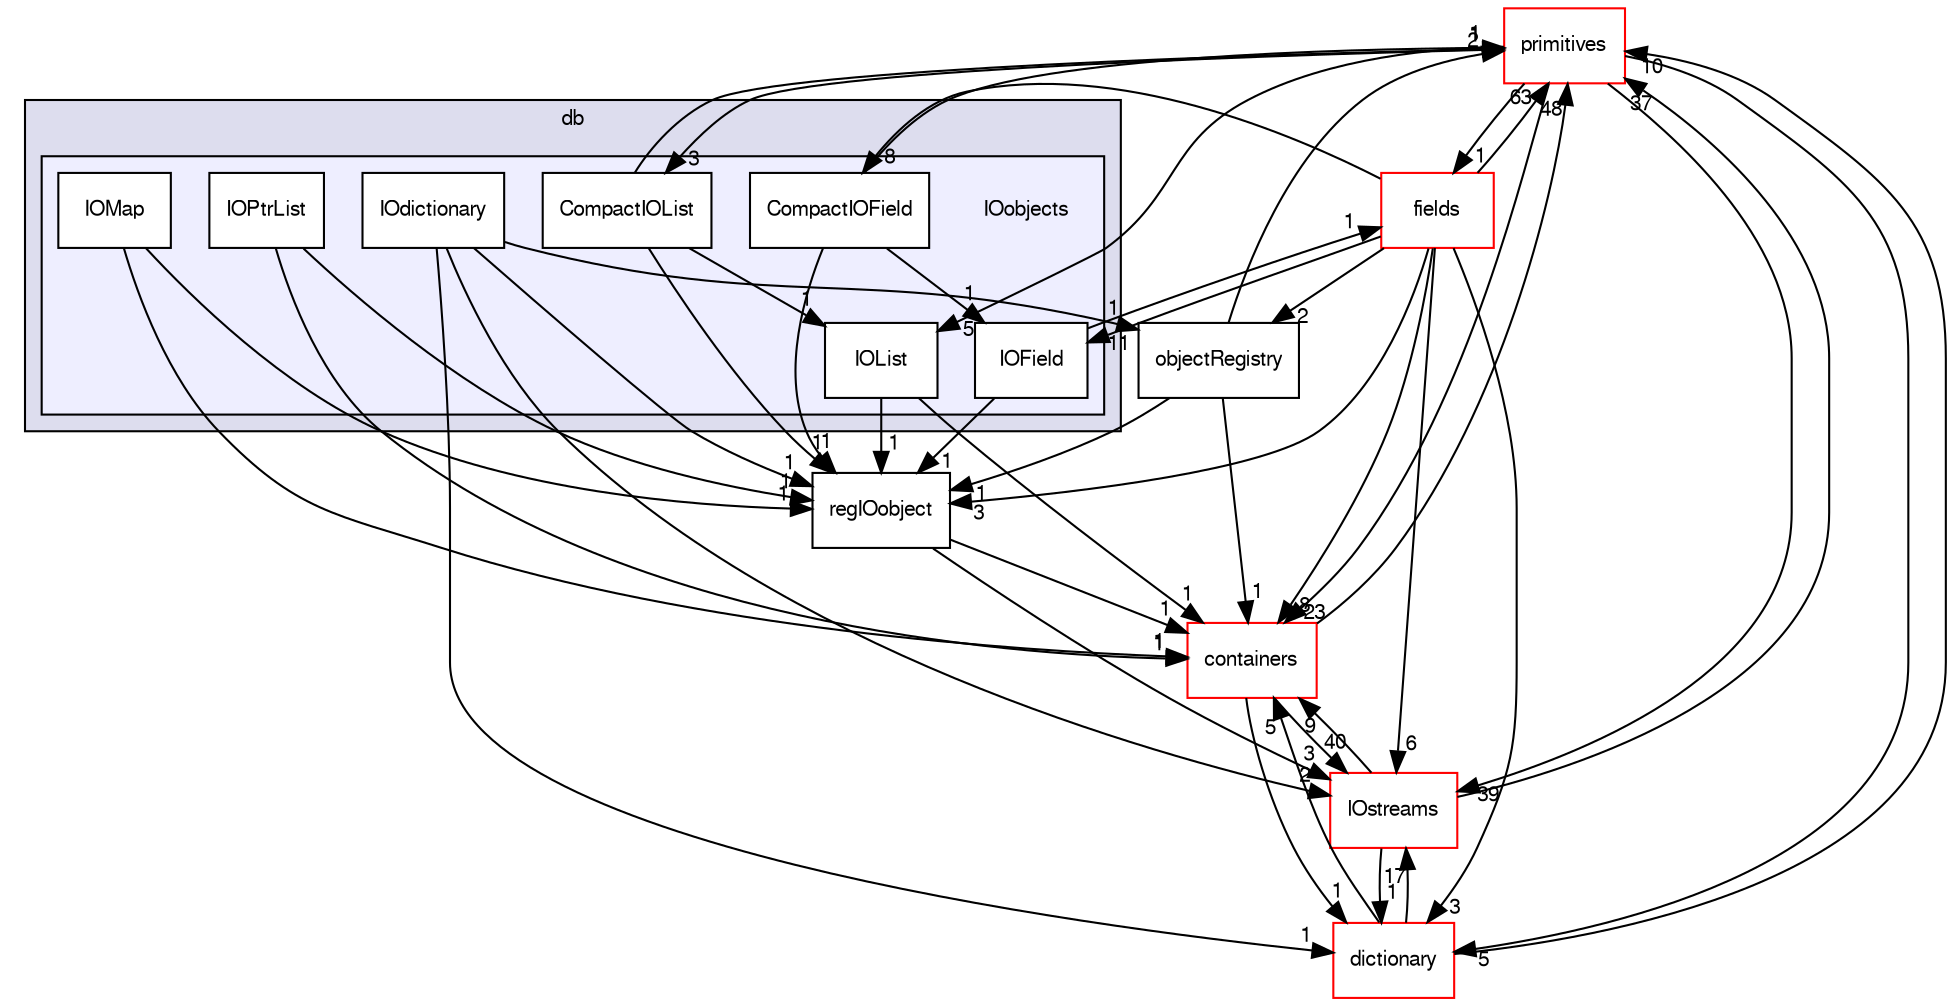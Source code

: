 digraph "src/OpenFOAM/db/IOobjects" {
  bgcolor=transparent;
  compound=true
  node [ fontsize="10", fontname="FreeSans"];
  edge [ labelfontsize="10", labelfontname="FreeSans"];
  subgraph clusterdir_63c634f7a7cfd679ac26c67fb30fc32f {
    graph [ bgcolor="#ddddee", pencolor="black", label="db" fontname="FreeSans", fontsize="10", URL="dir_63c634f7a7cfd679ac26c67fb30fc32f.html"]
  subgraph clusterdir_cc10b28373a5cdb85fcb1ececb22619b {
    graph [ bgcolor="#eeeeff", pencolor="black", label="" URL="dir_cc10b28373a5cdb85fcb1ececb22619b.html"];
    dir_cc10b28373a5cdb85fcb1ececb22619b [shape=plaintext label="IOobjects"];
    dir_d55909ec472a0de589fa7a6dcc7e08f2 [shape=box label="CompactIOField" color="black" fillcolor="white" style="filled" URL="dir_d55909ec472a0de589fa7a6dcc7e08f2.html"];
    dir_1d702999d331a0816d132cf7c03d4e91 [shape=box label="CompactIOList" color="black" fillcolor="white" style="filled" URL="dir_1d702999d331a0816d132cf7c03d4e91.html"];
    dir_f982924b1d0900701a6f45b84bbc48f3 [shape=box label="IOdictionary" color="black" fillcolor="white" style="filled" URL="dir_f982924b1d0900701a6f45b84bbc48f3.html"];
    dir_6bef123dcba19d51b5ac0db98f01cda0 [shape=box label="IOField" color="black" fillcolor="white" style="filled" URL="dir_6bef123dcba19d51b5ac0db98f01cda0.html"];
    dir_daccf7d61098506097eb5150a9464743 [shape=box label="IOList" color="black" fillcolor="white" style="filled" URL="dir_daccf7d61098506097eb5150a9464743.html"];
    dir_a0e907ae2e70c9b403aa2b76a52aaa39 [shape=box label="IOMap" color="black" fillcolor="white" style="filled" URL="dir_a0e907ae2e70c9b403aa2b76a52aaa39.html"];
    dir_0be42a88baa1913e21244519d674a75a [shape=box label="IOPtrList" color="black" fillcolor="white" style="filled" URL="dir_0be42a88baa1913e21244519d674a75a.html"];
  }
  }
  dir_962442b8f989d5529fab5e0f0e4ffb74 [shape=box label="fields" color="red" URL="dir_962442b8f989d5529fab5e0f0e4ffb74.html"];
  dir_19d0872053bde092be81d7fe3f56cbf7 [shape=box label="containers" color="red" URL="dir_19d0872053bde092be81d7fe3f56cbf7.html"];
  dir_466e4f5b4cc1582939ab4ceba36098d8 [shape=box label="IOstreams" color="red" URL="dir_466e4f5b4cc1582939ab4ceba36098d8.html"];
  dir_43e4f3d5f4ba74ef6e29186317ac2bae [shape=box label="dictionary" color="red" URL="dir_43e4f3d5f4ba74ef6e29186317ac2bae.html"];
  dir_f80fc3e4842cbab48cb780bc6e6d033e [shape=box label="objectRegistry" URL="dir_f80fc3e4842cbab48cb780bc6e6d033e.html"];
  dir_3e50f45338116b169052b428016851aa [shape=box label="primitives" color="red" URL="dir_3e50f45338116b169052b428016851aa.html"];
  dir_bb2890f68b7fdb7b322b02b8256df6db [shape=box label="regIOobject" URL="dir_bb2890f68b7fdb7b322b02b8256df6db.html"];
  dir_962442b8f989d5529fab5e0f0e4ffb74->dir_19d0872053bde092be81d7fe3f56cbf7 [headlabel="8", labeldistance=1.5 headhref="dir_001829_001711.html"];
  dir_962442b8f989d5529fab5e0f0e4ffb74->dir_466e4f5b4cc1582939ab4ceba36098d8 [headlabel="6", labeldistance=1.5 headhref="dir_001829_001798.html"];
  dir_962442b8f989d5529fab5e0f0e4ffb74->dir_43e4f3d5f4ba74ef6e29186317ac2bae [headlabel="3", labeldistance=1.5 headhref="dir_001829_001764.html"];
  dir_962442b8f989d5529fab5e0f0e4ffb74->dir_6bef123dcba19d51b5ac0db98f01cda0 [headlabel="11", labeldistance=1.5 headhref="dir_001829_001794.html"];
  dir_962442b8f989d5529fab5e0f0e4ffb74->dir_f80fc3e4842cbab48cb780bc6e6d033e [headlabel="2", labeldistance=1.5 headhref="dir_001829_001811.html"];
  dir_962442b8f989d5529fab5e0f0e4ffb74->dir_3e50f45338116b169052b428016851aa [headlabel="63", labeldistance=1.5 headhref="dir_001829_002129.html"];
  dir_962442b8f989d5529fab5e0f0e4ffb74->dir_bb2890f68b7fdb7b322b02b8256df6db [headlabel="3", labeldistance=1.5 headhref="dir_001829_001812.html"];
  dir_962442b8f989d5529fab5e0f0e4ffb74->dir_d55909ec472a0de589fa7a6dcc7e08f2 [headlabel="8", labeldistance=1.5 headhref="dir_001829_001791.html"];
  dir_19d0872053bde092be81d7fe3f56cbf7->dir_466e4f5b4cc1582939ab4ceba36098d8 [headlabel="40", labeldistance=1.5 headhref="dir_001711_001798.html"];
  dir_19d0872053bde092be81d7fe3f56cbf7->dir_43e4f3d5f4ba74ef6e29186317ac2bae [headlabel="1", labeldistance=1.5 headhref="dir_001711_001764.html"];
  dir_19d0872053bde092be81d7fe3f56cbf7->dir_3e50f45338116b169052b428016851aa [headlabel="48", labeldistance=1.5 headhref="dir_001711_002129.html"];
  dir_0be42a88baa1913e21244519d674a75a->dir_19d0872053bde092be81d7fe3f56cbf7 [headlabel="1", labeldistance=1.5 headhref="dir_001797_001711.html"];
  dir_0be42a88baa1913e21244519d674a75a->dir_bb2890f68b7fdb7b322b02b8256df6db [headlabel="1", labeldistance=1.5 headhref="dir_001797_001812.html"];
  dir_466e4f5b4cc1582939ab4ceba36098d8->dir_19d0872053bde092be81d7fe3f56cbf7 [headlabel="9", labeldistance=1.5 headhref="dir_001798_001711.html"];
  dir_466e4f5b4cc1582939ab4ceba36098d8->dir_43e4f3d5f4ba74ef6e29186317ac2bae [headlabel="1", labeldistance=1.5 headhref="dir_001798_001764.html"];
  dir_466e4f5b4cc1582939ab4ceba36098d8->dir_3e50f45338116b169052b428016851aa [headlabel="37", labeldistance=1.5 headhref="dir_001798_002129.html"];
  dir_1d702999d331a0816d132cf7c03d4e91->dir_3e50f45338116b169052b428016851aa [headlabel="1", labeldistance=1.5 headhref="dir_001792_002129.html"];
  dir_1d702999d331a0816d132cf7c03d4e91->dir_bb2890f68b7fdb7b322b02b8256df6db [headlabel="1", labeldistance=1.5 headhref="dir_001792_001812.html"];
  dir_1d702999d331a0816d132cf7c03d4e91->dir_daccf7d61098506097eb5150a9464743 [headlabel="1", labeldistance=1.5 headhref="dir_001792_001795.html"];
  dir_43e4f3d5f4ba74ef6e29186317ac2bae->dir_19d0872053bde092be81d7fe3f56cbf7 [headlabel="5", labeldistance=1.5 headhref="dir_001764_001711.html"];
  dir_43e4f3d5f4ba74ef6e29186317ac2bae->dir_466e4f5b4cc1582939ab4ceba36098d8 [headlabel="17", labeldistance=1.5 headhref="dir_001764_001798.html"];
  dir_43e4f3d5f4ba74ef6e29186317ac2bae->dir_3e50f45338116b169052b428016851aa [headlabel="10", labeldistance=1.5 headhref="dir_001764_002129.html"];
  dir_6bef123dcba19d51b5ac0db98f01cda0->dir_962442b8f989d5529fab5e0f0e4ffb74 [headlabel="1", labeldistance=1.5 headhref="dir_001794_001829.html"];
  dir_6bef123dcba19d51b5ac0db98f01cda0->dir_bb2890f68b7fdb7b322b02b8256df6db [headlabel="1", labeldistance=1.5 headhref="dir_001794_001812.html"];
  dir_f80fc3e4842cbab48cb780bc6e6d033e->dir_19d0872053bde092be81d7fe3f56cbf7 [headlabel="1", labeldistance=1.5 headhref="dir_001811_001711.html"];
  dir_f80fc3e4842cbab48cb780bc6e6d033e->dir_3e50f45338116b169052b428016851aa [headlabel="2", labeldistance=1.5 headhref="dir_001811_002129.html"];
  dir_f80fc3e4842cbab48cb780bc6e6d033e->dir_bb2890f68b7fdb7b322b02b8256df6db [headlabel="1", labeldistance=1.5 headhref="dir_001811_001812.html"];
  dir_3e50f45338116b169052b428016851aa->dir_962442b8f989d5529fab5e0f0e4ffb74 [headlabel="1", labeldistance=1.5 headhref="dir_002129_001829.html"];
  dir_3e50f45338116b169052b428016851aa->dir_19d0872053bde092be81d7fe3f56cbf7 [headlabel="23", labeldistance=1.5 headhref="dir_002129_001711.html"];
  dir_3e50f45338116b169052b428016851aa->dir_466e4f5b4cc1582939ab4ceba36098d8 [headlabel="39", labeldistance=1.5 headhref="dir_002129_001798.html"];
  dir_3e50f45338116b169052b428016851aa->dir_1d702999d331a0816d132cf7c03d4e91 [headlabel="3", labeldistance=1.5 headhref="dir_002129_001792.html"];
  dir_3e50f45338116b169052b428016851aa->dir_43e4f3d5f4ba74ef6e29186317ac2bae [headlabel="5", labeldistance=1.5 headhref="dir_002129_001764.html"];
  dir_3e50f45338116b169052b428016851aa->dir_daccf7d61098506097eb5150a9464743 [headlabel="5", labeldistance=1.5 headhref="dir_002129_001795.html"];
  dir_bb2890f68b7fdb7b322b02b8256df6db->dir_19d0872053bde092be81d7fe3f56cbf7 [headlabel="1", labeldistance=1.5 headhref="dir_001812_001711.html"];
  dir_bb2890f68b7fdb7b322b02b8256df6db->dir_466e4f5b4cc1582939ab4ceba36098d8 [headlabel="3", labeldistance=1.5 headhref="dir_001812_001798.html"];
  dir_d55909ec472a0de589fa7a6dcc7e08f2->dir_6bef123dcba19d51b5ac0db98f01cda0 [headlabel="1", labeldistance=1.5 headhref="dir_001791_001794.html"];
  dir_d55909ec472a0de589fa7a6dcc7e08f2->dir_3e50f45338116b169052b428016851aa [headlabel="1", labeldistance=1.5 headhref="dir_001791_002129.html"];
  dir_d55909ec472a0de589fa7a6dcc7e08f2->dir_bb2890f68b7fdb7b322b02b8256df6db [headlabel="1", labeldistance=1.5 headhref="dir_001791_001812.html"];
  dir_a0e907ae2e70c9b403aa2b76a52aaa39->dir_19d0872053bde092be81d7fe3f56cbf7 [headlabel="1", labeldistance=1.5 headhref="dir_001796_001711.html"];
  dir_a0e907ae2e70c9b403aa2b76a52aaa39->dir_bb2890f68b7fdb7b322b02b8256df6db [headlabel="1", labeldistance=1.5 headhref="dir_001796_001812.html"];
  dir_f982924b1d0900701a6f45b84bbc48f3->dir_466e4f5b4cc1582939ab4ceba36098d8 [headlabel="2", labeldistance=1.5 headhref="dir_001793_001798.html"];
  dir_f982924b1d0900701a6f45b84bbc48f3->dir_43e4f3d5f4ba74ef6e29186317ac2bae [headlabel="1", labeldistance=1.5 headhref="dir_001793_001764.html"];
  dir_f982924b1d0900701a6f45b84bbc48f3->dir_f80fc3e4842cbab48cb780bc6e6d033e [headlabel="1", labeldistance=1.5 headhref="dir_001793_001811.html"];
  dir_f982924b1d0900701a6f45b84bbc48f3->dir_bb2890f68b7fdb7b322b02b8256df6db [headlabel="1", labeldistance=1.5 headhref="dir_001793_001812.html"];
  dir_daccf7d61098506097eb5150a9464743->dir_19d0872053bde092be81d7fe3f56cbf7 [headlabel="1", labeldistance=1.5 headhref="dir_001795_001711.html"];
  dir_daccf7d61098506097eb5150a9464743->dir_bb2890f68b7fdb7b322b02b8256df6db [headlabel="1", labeldistance=1.5 headhref="dir_001795_001812.html"];
}
